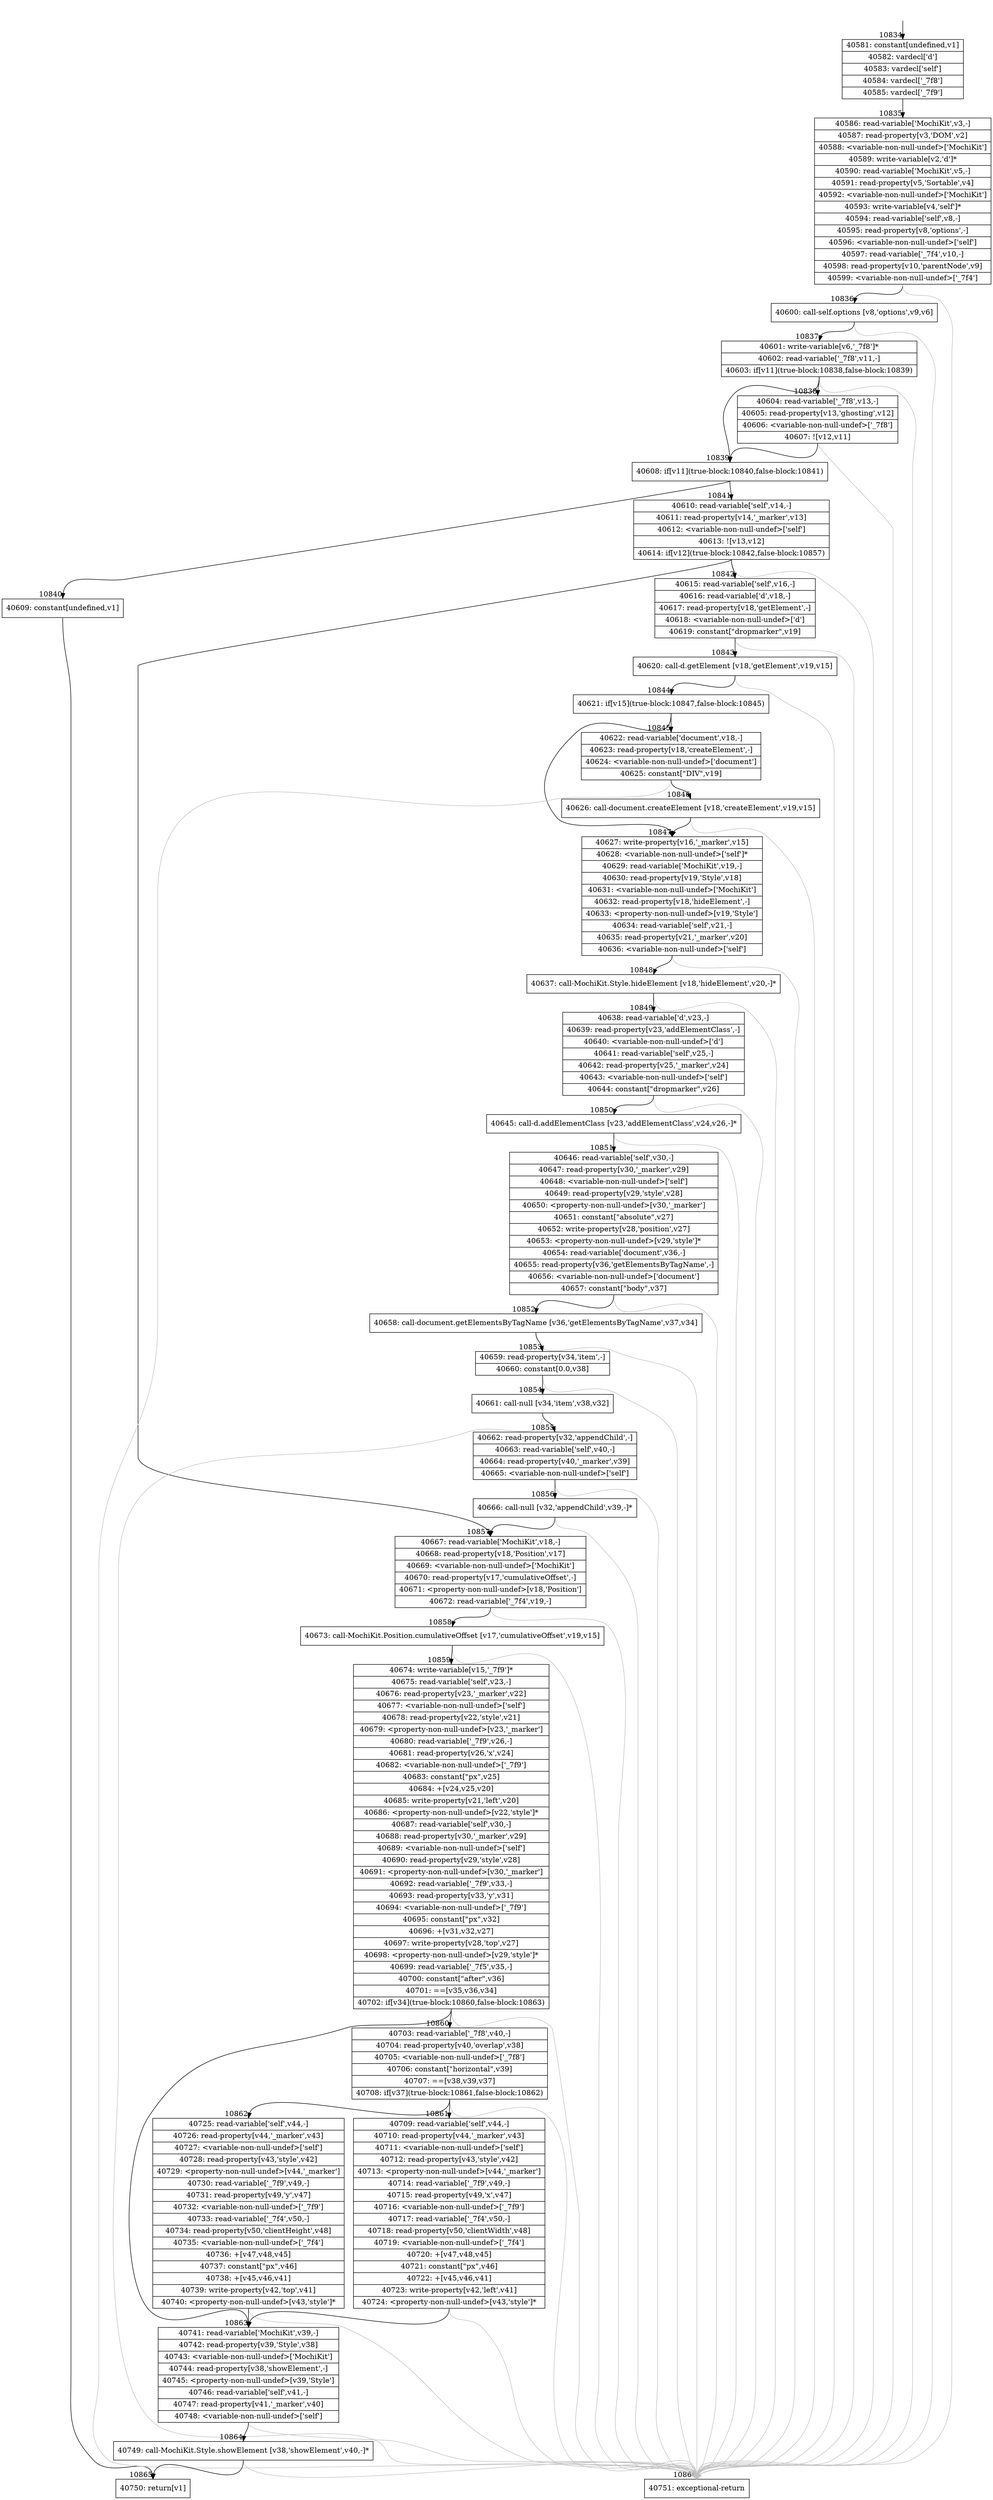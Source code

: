 digraph {
rankdir="TD"
BB_entry767[shape=none,label=""];
BB_entry767 -> BB10834 [tailport=s, headport=n, headlabel="    10834"]
BB10834 [shape=record label="{40581: constant[undefined,v1]|40582: vardecl['d']|40583: vardecl['self']|40584: vardecl['_7f8']|40585: vardecl['_7f9']}" ] 
BB10834 -> BB10835 [tailport=s, headport=n, headlabel="      10835"]
BB10835 [shape=record label="{40586: read-variable['MochiKit',v3,-]|40587: read-property[v3,'DOM',v2]|40588: \<variable-non-null-undef\>['MochiKit']|40589: write-variable[v2,'d']*|40590: read-variable['MochiKit',v5,-]|40591: read-property[v5,'Sortable',v4]|40592: \<variable-non-null-undef\>['MochiKit']|40593: write-variable[v4,'self']*|40594: read-variable['self',v8,-]|40595: read-property[v8,'options',-]|40596: \<variable-non-null-undef\>['self']|40597: read-variable['_7f4',v10,-]|40598: read-property[v10,'parentNode',v9]|40599: \<variable-non-null-undef\>['_7f4']}" ] 
BB10835 -> BB10836 [tailport=s, headport=n, headlabel="      10836"]
BB10835 -> BB10866 [tailport=s, headport=n, color=gray, headlabel="      10866"]
BB10836 [shape=record label="{40600: call-self.options [v8,'options',v9,v6]}" ] 
BB10836 -> BB10837 [tailport=s, headport=n, headlabel="      10837"]
BB10836 -> BB10866 [tailport=s, headport=n, color=gray]
BB10837 [shape=record label="{40601: write-variable[v6,'_7f8']*|40602: read-variable['_7f8',v11,-]|40603: if[v11](true-block:10838,false-block:10839)}" ] 
BB10837 -> BB10839 [tailport=s, headport=n, headlabel="      10839"]
BB10837 -> BB10838 [tailport=s, headport=n, headlabel="      10838"]
BB10837 -> BB10866 [tailport=s, headport=n, color=gray]
BB10838 [shape=record label="{40604: read-variable['_7f8',v13,-]|40605: read-property[v13,'ghosting',v12]|40606: \<variable-non-null-undef\>['_7f8']|40607: ![v12,v11]}" ] 
BB10838 -> BB10839 [tailport=s, headport=n]
BB10838 -> BB10866 [tailport=s, headport=n, color=gray]
BB10839 [shape=record label="{40608: if[v11](true-block:10840,false-block:10841)}" ] 
BB10839 -> BB10840 [tailport=s, headport=n, headlabel="      10840"]
BB10839 -> BB10841 [tailport=s, headport=n, headlabel="      10841"]
BB10840 [shape=record label="{40609: constant[undefined,v1]}" ] 
BB10840 -> BB10865 [tailport=s, headport=n, headlabel="      10865"]
BB10841 [shape=record label="{40610: read-variable['self',v14,-]|40611: read-property[v14,'_marker',v13]|40612: \<variable-non-null-undef\>['self']|40613: ![v13,v12]|40614: if[v12](true-block:10842,false-block:10857)}" ] 
BB10841 -> BB10842 [tailport=s, headport=n, headlabel="      10842"]
BB10841 -> BB10857 [tailport=s, headport=n, headlabel="      10857"]
BB10841 -> BB10866 [tailport=s, headport=n, color=gray]
BB10842 [shape=record label="{40615: read-variable['self',v16,-]|40616: read-variable['d',v18,-]|40617: read-property[v18,'getElement',-]|40618: \<variable-non-null-undef\>['d']|40619: constant[\"dropmarker\",v19]}" ] 
BB10842 -> BB10843 [tailport=s, headport=n, headlabel="      10843"]
BB10842 -> BB10866 [tailport=s, headport=n, color=gray]
BB10843 [shape=record label="{40620: call-d.getElement [v18,'getElement',v19,v15]}" ] 
BB10843 -> BB10844 [tailport=s, headport=n, headlabel="      10844"]
BB10843 -> BB10866 [tailport=s, headport=n, color=gray]
BB10844 [shape=record label="{40621: if[v15](true-block:10847,false-block:10845)}" ] 
BB10844 -> BB10847 [tailport=s, headport=n, headlabel="      10847"]
BB10844 -> BB10845 [tailport=s, headport=n, headlabel="      10845"]
BB10845 [shape=record label="{40622: read-variable['document',v18,-]|40623: read-property[v18,'createElement',-]|40624: \<variable-non-null-undef\>['document']|40625: constant[\"DIV\",v19]}" ] 
BB10845 -> BB10846 [tailport=s, headport=n, headlabel="      10846"]
BB10845 -> BB10866 [tailport=s, headport=n, color=gray]
BB10846 [shape=record label="{40626: call-document.createElement [v18,'createElement',v19,v15]}" ] 
BB10846 -> BB10847 [tailport=s, headport=n]
BB10846 -> BB10866 [tailport=s, headport=n, color=gray]
BB10847 [shape=record label="{40627: write-property[v16,'_marker',v15]|40628: \<variable-non-null-undef\>['self']*|40629: read-variable['MochiKit',v19,-]|40630: read-property[v19,'Style',v18]|40631: \<variable-non-null-undef\>['MochiKit']|40632: read-property[v18,'hideElement',-]|40633: \<property-non-null-undef\>[v19,'Style']|40634: read-variable['self',v21,-]|40635: read-property[v21,'_marker',v20]|40636: \<variable-non-null-undef\>['self']}" ] 
BB10847 -> BB10848 [tailport=s, headport=n, headlabel="      10848"]
BB10847 -> BB10866 [tailport=s, headport=n, color=gray]
BB10848 [shape=record label="{40637: call-MochiKit.Style.hideElement [v18,'hideElement',v20,-]*}" ] 
BB10848 -> BB10849 [tailport=s, headport=n, headlabel="      10849"]
BB10848 -> BB10866 [tailport=s, headport=n, color=gray]
BB10849 [shape=record label="{40638: read-variable['d',v23,-]|40639: read-property[v23,'addElementClass',-]|40640: \<variable-non-null-undef\>['d']|40641: read-variable['self',v25,-]|40642: read-property[v25,'_marker',v24]|40643: \<variable-non-null-undef\>['self']|40644: constant[\"dropmarker\",v26]}" ] 
BB10849 -> BB10850 [tailport=s, headport=n, headlabel="      10850"]
BB10849 -> BB10866 [tailport=s, headport=n, color=gray]
BB10850 [shape=record label="{40645: call-d.addElementClass [v23,'addElementClass',v24,v26,-]*}" ] 
BB10850 -> BB10851 [tailport=s, headport=n, headlabel="      10851"]
BB10850 -> BB10866 [tailport=s, headport=n, color=gray]
BB10851 [shape=record label="{40646: read-variable['self',v30,-]|40647: read-property[v30,'_marker',v29]|40648: \<variable-non-null-undef\>['self']|40649: read-property[v29,'style',v28]|40650: \<property-non-null-undef\>[v30,'_marker']|40651: constant[\"absolute\",v27]|40652: write-property[v28,'position',v27]|40653: \<property-non-null-undef\>[v29,'style']*|40654: read-variable['document',v36,-]|40655: read-property[v36,'getElementsByTagName',-]|40656: \<variable-non-null-undef\>['document']|40657: constant[\"body\",v37]}" ] 
BB10851 -> BB10852 [tailport=s, headport=n, headlabel="      10852"]
BB10851 -> BB10866 [tailport=s, headport=n, color=gray]
BB10852 [shape=record label="{40658: call-document.getElementsByTagName [v36,'getElementsByTagName',v37,v34]}" ] 
BB10852 -> BB10853 [tailport=s, headport=n, headlabel="      10853"]
BB10852 -> BB10866 [tailport=s, headport=n, color=gray]
BB10853 [shape=record label="{40659: read-property[v34,'item',-]|40660: constant[0.0,v38]}" ] 
BB10853 -> BB10854 [tailport=s, headport=n, headlabel="      10854"]
BB10853 -> BB10866 [tailport=s, headport=n, color=gray]
BB10854 [shape=record label="{40661: call-null [v34,'item',v38,v32]}" ] 
BB10854 -> BB10855 [tailport=s, headport=n, headlabel="      10855"]
BB10854 -> BB10866 [tailport=s, headport=n, color=gray]
BB10855 [shape=record label="{40662: read-property[v32,'appendChild',-]|40663: read-variable['self',v40,-]|40664: read-property[v40,'_marker',v39]|40665: \<variable-non-null-undef\>['self']}" ] 
BB10855 -> BB10856 [tailport=s, headport=n, headlabel="      10856"]
BB10855 -> BB10866 [tailport=s, headport=n, color=gray]
BB10856 [shape=record label="{40666: call-null [v32,'appendChild',v39,-]*}" ] 
BB10856 -> BB10857 [tailport=s, headport=n]
BB10856 -> BB10866 [tailport=s, headport=n, color=gray]
BB10857 [shape=record label="{40667: read-variable['MochiKit',v18,-]|40668: read-property[v18,'Position',v17]|40669: \<variable-non-null-undef\>['MochiKit']|40670: read-property[v17,'cumulativeOffset',-]|40671: \<property-non-null-undef\>[v18,'Position']|40672: read-variable['_7f4',v19,-]}" ] 
BB10857 -> BB10858 [tailport=s, headport=n, headlabel="      10858"]
BB10857 -> BB10866 [tailport=s, headport=n, color=gray]
BB10858 [shape=record label="{40673: call-MochiKit.Position.cumulativeOffset [v17,'cumulativeOffset',v19,v15]}" ] 
BB10858 -> BB10859 [tailport=s, headport=n, headlabel="      10859"]
BB10858 -> BB10866 [tailport=s, headport=n, color=gray]
BB10859 [shape=record label="{40674: write-variable[v15,'_7f9']*|40675: read-variable['self',v23,-]|40676: read-property[v23,'_marker',v22]|40677: \<variable-non-null-undef\>['self']|40678: read-property[v22,'style',v21]|40679: \<property-non-null-undef\>[v23,'_marker']|40680: read-variable['_7f9',v26,-]|40681: read-property[v26,'x',v24]|40682: \<variable-non-null-undef\>['_7f9']|40683: constant[\"px\",v25]|40684: +[v24,v25,v20]|40685: write-property[v21,'left',v20]|40686: \<property-non-null-undef\>[v22,'style']*|40687: read-variable['self',v30,-]|40688: read-property[v30,'_marker',v29]|40689: \<variable-non-null-undef\>['self']|40690: read-property[v29,'style',v28]|40691: \<property-non-null-undef\>[v30,'_marker']|40692: read-variable['_7f9',v33,-]|40693: read-property[v33,'y',v31]|40694: \<variable-non-null-undef\>['_7f9']|40695: constant[\"px\",v32]|40696: +[v31,v32,v27]|40697: write-property[v28,'top',v27]|40698: \<property-non-null-undef\>[v29,'style']*|40699: read-variable['_7f5',v35,-]|40700: constant[\"after\",v36]|40701: ==[v35,v36,v34]|40702: if[v34](true-block:10860,false-block:10863)}" ] 
BB10859 -> BB10860 [tailport=s, headport=n, headlabel="      10860"]
BB10859 -> BB10863 [tailport=s, headport=n, headlabel="      10863"]
BB10859 -> BB10866 [tailport=s, headport=n, color=gray]
BB10860 [shape=record label="{40703: read-variable['_7f8',v40,-]|40704: read-property[v40,'overlap',v38]|40705: \<variable-non-null-undef\>['_7f8']|40706: constant[\"horizontal\",v39]|40707: ==[v38,v39,v37]|40708: if[v37](true-block:10861,false-block:10862)}" ] 
BB10860 -> BB10861 [tailport=s, headport=n, headlabel="      10861"]
BB10860 -> BB10862 [tailport=s, headport=n, headlabel="      10862"]
BB10860 -> BB10866 [tailport=s, headport=n, color=gray]
BB10861 [shape=record label="{40709: read-variable['self',v44,-]|40710: read-property[v44,'_marker',v43]|40711: \<variable-non-null-undef\>['self']|40712: read-property[v43,'style',v42]|40713: \<property-non-null-undef\>[v44,'_marker']|40714: read-variable['_7f9',v49,-]|40715: read-property[v49,'x',v47]|40716: \<variable-non-null-undef\>['_7f9']|40717: read-variable['_7f4',v50,-]|40718: read-property[v50,'clientWidth',v48]|40719: \<variable-non-null-undef\>['_7f4']|40720: +[v47,v48,v45]|40721: constant[\"px\",v46]|40722: +[v45,v46,v41]|40723: write-property[v42,'left',v41]|40724: \<property-non-null-undef\>[v43,'style']*}" ] 
BB10861 -> BB10863 [tailport=s, headport=n]
BB10861 -> BB10866 [tailport=s, headport=n, color=gray]
BB10862 [shape=record label="{40725: read-variable['self',v44,-]|40726: read-property[v44,'_marker',v43]|40727: \<variable-non-null-undef\>['self']|40728: read-property[v43,'style',v42]|40729: \<property-non-null-undef\>[v44,'_marker']|40730: read-variable['_7f9',v49,-]|40731: read-property[v49,'y',v47]|40732: \<variable-non-null-undef\>['_7f9']|40733: read-variable['_7f4',v50,-]|40734: read-property[v50,'clientHeight',v48]|40735: \<variable-non-null-undef\>['_7f4']|40736: +[v47,v48,v45]|40737: constant[\"px\",v46]|40738: +[v45,v46,v41]|40739: write-property[v42,'top',v41]|40740: \<property-non-null-undef\>[v43,'style']*}" ] 
BB10862 -> BB10863 [tailport=s, headport=n]
BB10862 -> BB10866 [tailport=s, headport=n, color=gray]
BB10863 [shape=record label="{40741: read-variable['MochiKit',v39,-]|40742: read-property[v39,'Style',v38]|40743: \<variable-non-null-undef\>['MochiKit']|40744: read-property[v38,'showElement',-]|40745: \<property-non-null-undef\>[v39,'Style']|40746: read-variable['self',v41,-]|40747: read-property[v41,'_marker',v40]|40748: \<variable-non-null-undef\>['self']}" ] 
BB10863 -> BB10864 [tailport=s, headport=n, headlabel="      10864"]
BB10863 -> BB10866 [tailport=s, headport=n, color=gray]
BB10864 [shape=record label="{40749: call-MochiKit.Style.showElement [v38,'showElement',v40,-]*}" ] 
BB10864 -> BB10865 [tailport=s, headport=n]
BB10864 -> BB10866 [tailport=s, headport=n, color=gray]
BB10865 [shape=record label="{40750: return[v1]}" ] 
BB10866 [shape=record label="{40751: exceptional-return}" ] 
//#$~ 7614
}
